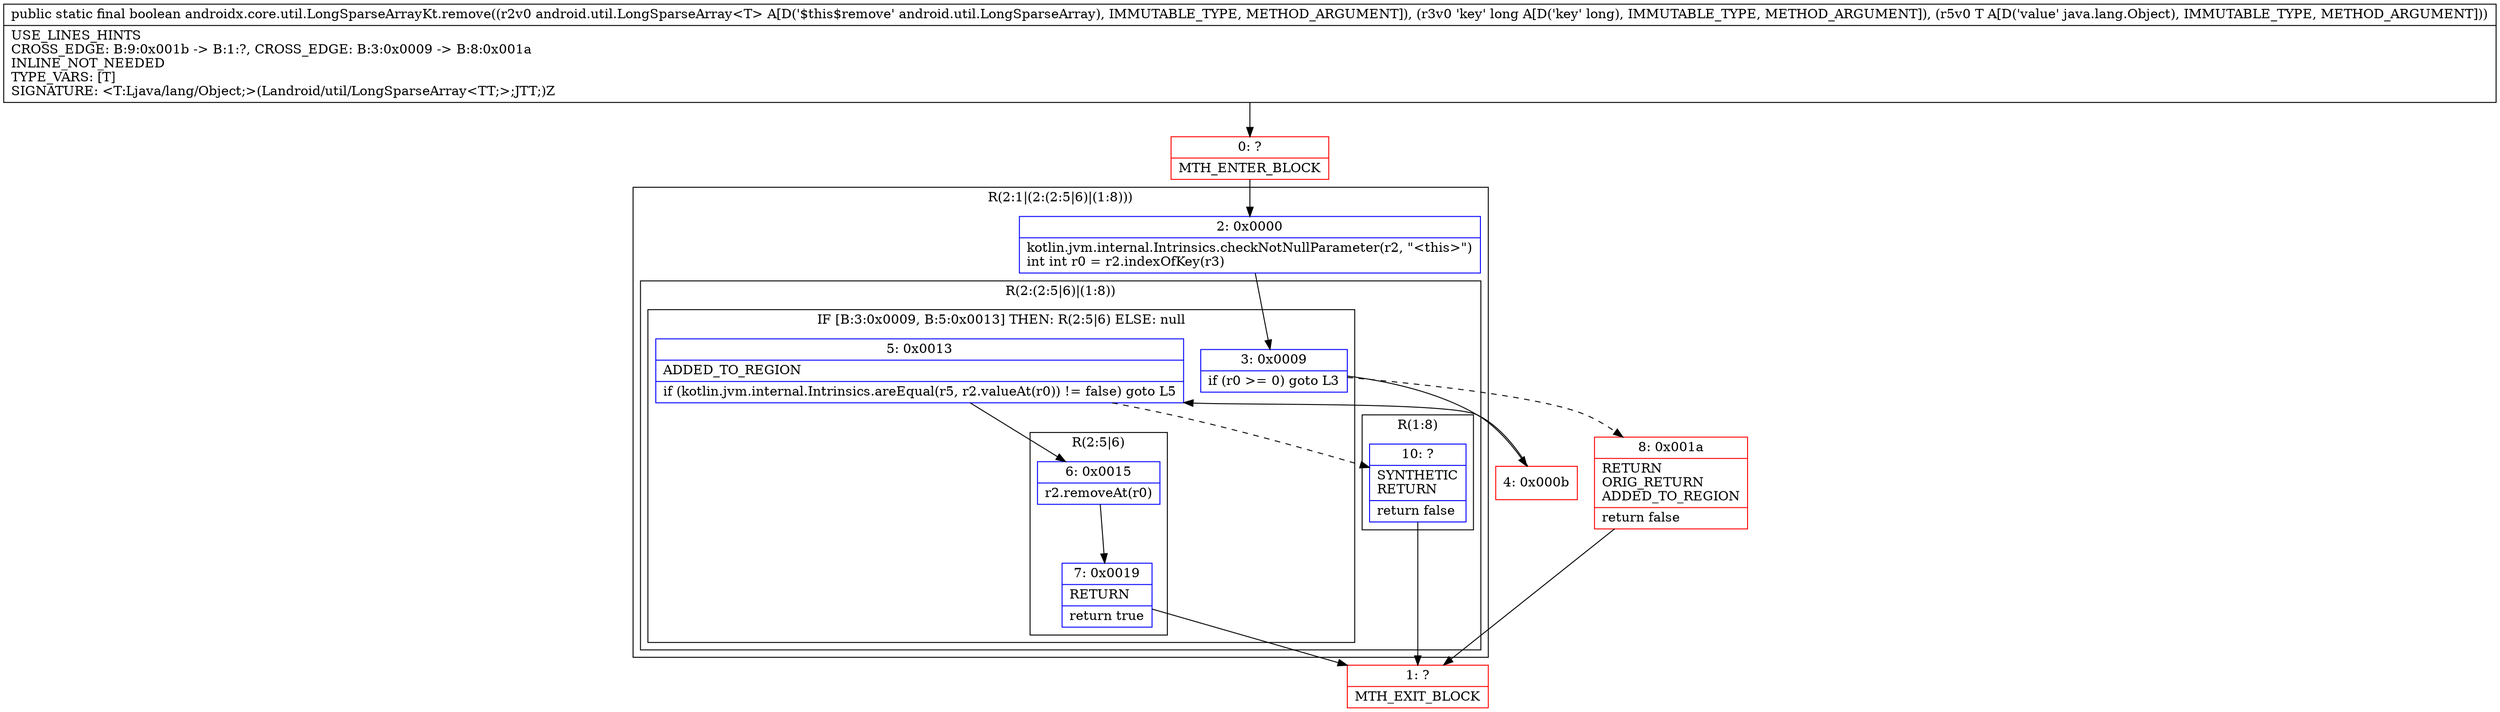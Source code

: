 digraph "CFG forandroidx.core.util.LongSparseArrayKt.remove(Landroid\/util\/LongSparseArray;JLjava\/lang\/Object;)Z" {
subgraph cluster_Region_2113836859 {
label = "R(2:1|(2:(2:5|6)|(1:8)))";
node [shape=record,color=blue];
Node_2 [shape=record,label="{2\:\ 0x0000|kotlin.jvm.internal.Intrinsics.checkNotNullParameter(r2, \"\<this\>\")\lint int r0 = r2.indexOfKey(r3)\l}"];
subgraph cluster_Region_844421486 {
label = "R(2:(2:5|6)|(1:8))";
node [shape=record,color=blue];
subgraph cluster_IfRegion_222493691 {
label = "IF [B:3:0x0009, B:5:0x0013] THEN: R(2:5|6) ELSE: null";
node [shape=record,color=blue];
Node_3 [shape=record,label="{3\:\ 0x0009|if (r0 \>= 0) goto L3\l}"];
Node_5 [shape=record,label="{5\:\ 0x0013|ADDED_TO_REGION\l|if (kotlin.jvm.internal.Intrinsics.areEqual(r5, r2.valueAt(r0)) != false) goto L5\l}"];
subgraph cluster_Region_1726794937 {
label = "R(2:5|6)";
node [shape=record,color=blue];
Node_6 [shape=record,label="{6\:\ 0x0015|r2.removeAt(r0)\l}"];
Node_7 [shape=record,label="{7\:\ 0x0019|RETURN\l|return true\l}"];
}
}
subgraph cluster_Region_1948129787 {
label = "R(1:8)";
node [shape=record,color=blue];
Node_10 [shape=record,label="{10\:\ ?|SYNTHETIC\lRETURN\l|return false\l}"];
}
}
}
Node_0 [shape=record,color=red,label="{0\:\ ?|MTH_ENTER_BLOCK\l}"];
Node_4 [shape=record,color=red,label="{4\:\ 0x000b}"];
Node_1 [shape=record,color=red,label="{1\:\ ?|MTH_EXIT_BLOCK\l}"];
Node_8 [shape=record,color=red,label="{8\:\ 0x001a|RETURN\lORIG_RETURN\lADDED_TO_REGION\l|return false\l}"];
MethodNode[shape=record,label="{public static final boolean androidx.core.util.LongSparseArrayKt.remove((r2v0 android.util.LongSparseArray\<T\> A[D('$this$remove' android.util.LongSparseArray), IMMUTABLE_TYPE, METHOD_ARGUMENT]), (r3v0 'key' long A[D('key' long), IMMUTABLE_TYPE, METHOD_ARGUMENT]), (r5v0 T A[D('value' java.lang.Object), IMMUTABLE_TYPE, METHOD_ARGUMENT]))  | USE_LINES_HINTS\lCROSS_EDGE: B:9:0x001b \-\> B:1:?, CROSS_EDGE: B:3:0x0009 \-\> B:8:0x001a\lINLINE_NOT_NEEDED\lTYPE_VARS: [T]\lSIGNATURE: \<T:Ljava\/lang\/Object;\>(Landroid\/util\/LongSparseArray\<TT;\>;JTT;)Z\l}"];
MethodNode -> Node_0;Node_2 -> Node_3;
Node_3 -> Node_4;
Node_3 -> Node_8[style=dashed];
Node_5 -> Node_6;
Node_5 -> Node_10[style=dashed];
Node_6 -> Node_7;
Node_7 -> Node_1;
Node_10 -> Node_1;
Node_0 -> Node_2;
Node_4 -> Node_5;
Node_8 -> Node_1;
}


